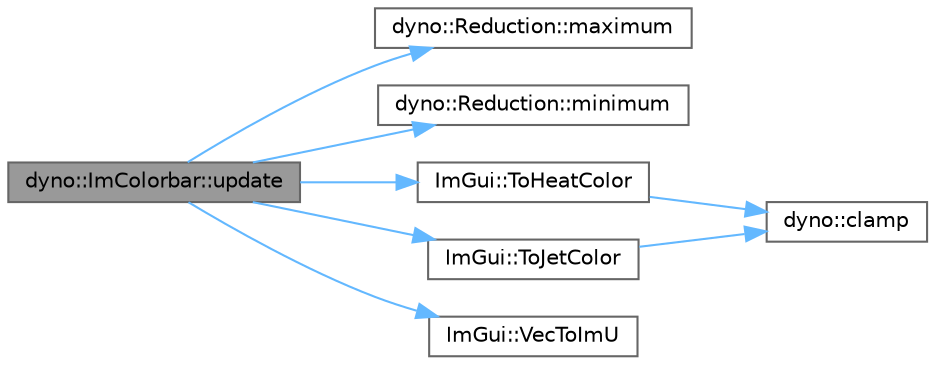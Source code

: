 digraph "dyno::ImColorbar::update"
{
 // LATEX_PDF_SIZE
  bgcolor="transparent";
  edge [fontname=Helvetica,fontsize=10,labelfontname=Helvetica,labelfontsize=10];
  node [fontname=Helvetica,fontsize=10,shape=box,height=0.2,width=0.4];
  rankdir="LR";
  Node1 [id="Node000001",label="dyno::ImColorbar::update",height=0.2,width=0.4,color="gray40", fillcolor="grey60", style="filled", fontcolor="black",tooltip=" "];
  Node1 -> Node2 [id="edge1_Node000001_Node000002",color="steelblue1",style="solid",tooltip=" "];
  Node2 [id="Node000002",label="dyno::Reduction::maximum",height=0.2,width=0.4,color="grey40", fillcolor="white", style="filled",URL="$classdyno_1_1_reduction.html#a2e9a62d75d5d7ae537097367a23e969c",tooltip=" "];
  Node1 -> Node3 [id="edge2_Node000001_Node000003",color="steelblue1",style="solid",tooltip=" "];
  Node3 [id="Node000003",label="dyno::Reduction::minimum",height=0.2,width=0.4,color="grey40", fillcolor="white", style="filled",URL="$classdyno_1_1_reduction.html#af779a9b0365dba78a989bfc2853e324b",tooltip=" "];
  Node1 -> Node4 [id="edge3_Node000001_Node000004",color="steelblue1",style="solid",tooltip=" "];
  Node4 [id="Node000004",label="ImGui::ToHeatColor",height=0.2,width=0.4,color="grey40", fillcolor="white", style="filled",URL="$namespace_im_gui.html#acc5c3922afe1d56659fbeb4fe72dbfeb",tooltip=" "];
  Node4 -> Node5 [id="edge4_Node000004_Node000005",color="steelblue1",style="solid",tooltip=" "];
  Node5 [id="Node000005",label="dyno::clamp",height=0.2,width=0.4,color="grey40", fillcolor="white", style="filled",URL="$namespacedyno.html#abd3e5cc4bd0a05f79e85c2eff969be87",tooltip=" "];
  Node1 -> Node6 [id="edge5_Node000001_Node000006",color="steelblue1",style="solid",tooltip=" "];
  Node6 [id="Node000006",label="ImGui::ToJetColor",height=0.2,width=0.4,color="grey40", fillcolor="white", style="filled",URL="$namespace_im_gui.html#a028d35f80ed2b0e14a65a54489638425",tooltip=" "];
  Node6 -> Node5 [id="edge6_Node000006_Node000005",color="steelblue1",style="solid",tooltip=" "];
  Node1 -> Node7 [id="edge7_Node000001_Node000007",color="steelblue1",style="solid",tooltip=" "];
  Node7 [id="Node000007",label="ImGui::VecToImU",height=0.2,width=0.4,color="grey40", fillcolor="white", style="filled",URL="$namespace_im_gui.html#afcf3a81739309188fd8bcc796395eeda",tooltip=" "];
}
